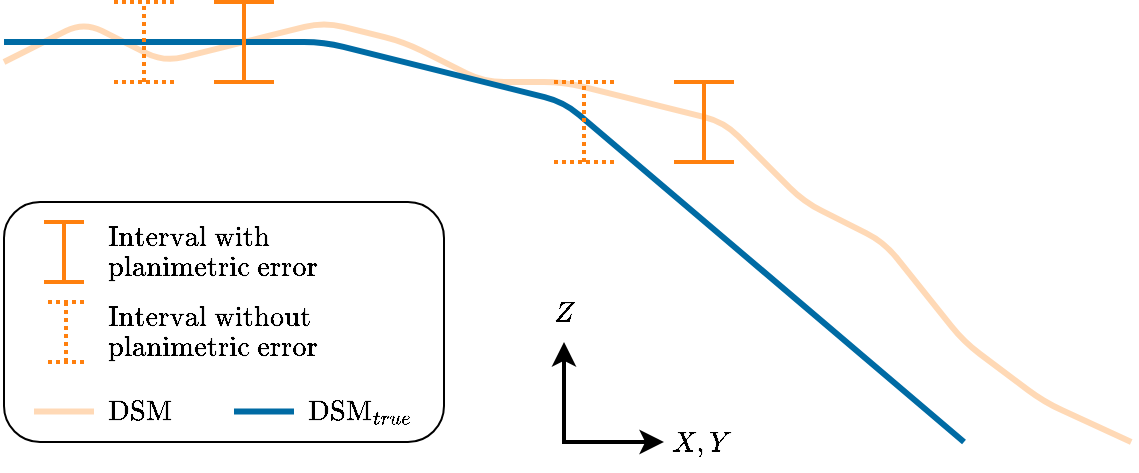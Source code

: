<mxfile version="24.7.16">
  <diagram name="Page-1" id="7TrwjKe65jKtfrho4vfW">
    <mxGraphModel dx="989" dy="537" grid="1" gridSize="10" guides="1" tooltips="1" connect="1" arrows="1" fold="1" page="1" pageScale="1" pageWidth="827" pageHeight="1169" math="1" shadow="0">
      <root>
        <mxCell id="0" />
        <mxCell id="1" parent="0" />
        <mxCell id="IGpf7Io0xq6NjucBDHaO-40" value="" style="rounded=1;whiteSpace=wrap;html=1;" vertex="1" parent="1">
          <mxGeometry x="80" y="200" width="220" height="120" as="geometry" />
        </mxCell>
        <mxCell id="IGpf7Io0xq6NjucBDHaO-2" value="" style="endArrow=none;html=1;rounded=1;strokeColor=#FF800E;strokeWidth=3;curved=0;fillOpacity=50;strokeOpacity=30;" edge="1" parent="1">
          <mxGeometry width="50" height="50" relative="1" as="geometry">
            <mxPoint x="80" y="130" as="sourcePoint" />
            <mxPoint x="643.6" y="320" as="targetPoint" />
            <Array as="points">
              <mxPoint x="120" y="110" />
              <mxPoint x="160" y="130" />
              <mxPoint x="200" y="120" />
              <mxPoint x="240" y="110" />
              <mxPoint x="280" y="120" />
              <mxPoint x="320" y="140" />
              <mxPoint x="360" y="140" />
              <mxPoint x="400" y="150" />
              <mxPoint x="440" y="160" />
              <mxPoint x="480" y="200" />
              <mxPoint x="520" y="220" />
              <mxPoint x="560" y="270" />
              <mxPoint x="600" y="300" />
            </Array>
          </mxGeometry>
        </mxCell>
        <mxCell id="IGpf7Io0xq6NjucBDHaO-1" value="" style="endArrow=none;html=1;rounded=1;strokeColor=#006BA4;strokeWidth=3;curved=0;" edge="1" parent="1">
          <mxGeometry width="50" height="50" relative="1" as="geometry">
            <mxPoint x="80" y="120" as="sourcePoint" />
            <mxPoint x="560" y="320" as="targetPoint" />
            <Array as="points">
              <mxPoint x="240" y="120" />
              <mxPoint x="360" y="150" />
            </Array>
          </mxGeometry>
        </mxCell>
        <mxCell id="IGpf7Io0xq6NjucBDHaO-3" value="" style="endArrow=none;html=1;strokeWidth=2;rounded=0;strokeColor=#FF800E;" edge="1" parent="1">
          <mxGeometry width="50" height="50" relative="1" as="geometry">
            <mxPoint x="200" y="140" as="sourcePoint" />
            <mxPoint x="200" y="100" as="targetPoint" />
          </mxGeometry>
        </mxCell>
        <mxCell id="IGpf7Io0xq6NjucBDHaO-7" value="" style="endArrow=none;html=1;strokeWidth=2;rounded=0;strokeColor=#FF800E;" edge="1" parent="1">
          <mxGeometry width="50" height="50" relative="1" as="geometry">
            <mxPoint x="215" y="140" as="sourcePoint" />
            <mxPoint x="185" y="140" as="targetPoint" />
          </mxGeometry>
        </mxCell>
        <mxCell id="IGpf7Io0xq6NjucBDHaO-8" value="" style="endArrow=none;html=1;strokeWidth=2;rounded=0;strokeColor=#FF800E;" edge="1" parent="1">
          <mxGeometry width="50" height="50" relative="1" as="geometry">
            <mxPoint x="215" y="100" as="sourcePoint" />
            <mxPoint x="185" y="100" as="targetPoint" />
          </mxGeometry>
        </mxCell>
        <mxCell id="IGpf7Io0xq6NjucBDHaO-9" value="" style="endArrow=none;dashed=1;html=1;dashPattern=1 1;strokeWidth=2;rounded=0;strokeColor=#FF800E;" edge="1" parent="1">
          <mxGeometry width="50" height="50" relative="1" as="geometry">
            <mxPoint x="150" y="140" as="sourcePoint" />
            <mxPoint x="150" y="100" as="targetPoint" />
          </mxGeometry>
        </mxCell>
        <mxCell id="IGpf7Io0xq6NjucBDHaO-10" value="" style="endArrow=none;dashed=1;html=1;dashPattern=1 1;strokeWidth=2;rounded=0;strokeColor=#FF800E;" edge="1" parent="1">
          <mxGeometry width="50" height="50" relative="1" as="geometry">
            <mxPoint x="165" y="140" as="sourcePoint" />
            <mxPoint x="135" y="140" as="targetPoint" />
          </mxGeometry>
        </mxCell>
        <mxCell id="IGpf7Io0xq6NjucBDHaO-11" value="" style="endArrow=none;dashed=1;html=1;dashPattern=1 1;strokeWidth=2;rounded=0;strokeColor=#FF800E;" edge="1" parent="1">
          <mxGeometry width="50" height="50" relative="1" as="geometry">
            <mxPoint x="165" y="100" as="sourcePoint" />
            <mxPoint x="135" y="100" as="targetPoint" />
          </mxGeometry>
        </mxCell>
        <mxCell id="IGpf7Io0xq6NjucBDHaO-12" value="" style="endArrow=none;html=1;strokeWidth=2;rounded=0;strokeColor=#FF800E;" edge="1" parent="1">
          <mxGeometry width="50" height="50" relative="1" as="geometry">
            <mxPoint x="430" y="180" as="sourcePoint" />
            <mxPoint x="430" y="140" as="targetPoint" />
          </mxGeometry>
        </mxCell>
        <mxCell id="IGpf7Io0xq6NjucBDHaO-13" value="" style="endArrow=none;html=1;strokeWidth=2;rounded=0;strokeColor=#FF800E;" edge="1" parent="1">
          <mxGeometry width="50" height="50" relative="1" as="geometry">
            <mxPoint x="445" y="180" as="sourcePoint" />
            <mxPoint x="415" y="180" as="targetPoint" />
          </mxGeometry>
        </mxCell>
        <mxCell id="IGpf7Io0xq6NjucBDHaO-14" value="" style="endArrow=none;html=1;strokeWidth=2;rounded=0;strokeColor=#FF800E;" edge="1" parent="1">
          <mxGeometry width="50" height="50" relative="1" as="geometry">
            <mxPoint x="445" y="140" as="sourcePoint" />
            <mxPoint x="415" y="140" as="targetPoint" />
          </mxGeometry>
        </mxCell>
        <mxCell id="IGpf7Io0xq6NjucBDHaO-15" value="" style="endArrow=none;dashed=1;html=1;dashPattern=1 1;strokeWidth=2;rounded=0;strokeColor=#FF800E;" edge="1" parent="1">
          <mxGeometry width="50" height="50" relative="1" as="geometry">
            <mxPoint x="370" y="180" as="sourcePoint" />
            <mxPoint x="370" y="140" as="targetPoint" />
          </mxGeometry>
        </mxCell>
        <mxCell id="IGpf7Io0xq6NjucBDHaO-16" value="" style="endArrow=none;dashed=1;html=1;dashPattern=1 1;strokeWidth=2;rounded=0;strokeColor=#FF800E;" edge="1" parent="1">
          <mxGeometry width="50" height="50" relative="1" as="geometry">
            <mxPoint x="385" y="180" as="sourcePoint" />
            <mxPoint x="355" y="180" as="targetPoint" />
          </mxGeometry>
        </mxCell>
        <mxCell id="IGpf7Io0xq6NjucBDHaO-17" value="" style="endArrow=none;dashed=1;html=1;dashPattern=1 1;strokeWidth=2;rounded=0;strokeColor=#FF800E;" edge="1" parent="1">
          <mxGeometry width="50" height="50" relative="1" as="geometry">
            <mxPoint x="385" y="140" as="sourcePoint" />
            <mxPoint x="355" y="140" as="targetPoint" />
          </mxGeometry>
        </mxCell>
        <mxCell id="IGpf7Io0xq6NjucBDHaO-18" value="" style="endArrow=none;html=1;strokeWidth=2;rounded=0;strokeColor=#FF800E;" edge="1" parent="1">
          <mxGeometry width="50" height="50" relative="1" as="geometry">
            <mxPoint x="120" y="210" as="sourcePoint" />
            <mxPoint x="100" y="210" as="targetPoint" />
          </mxGeometry>
        </mxCell>
        <mxCell id="IGpf7Io0xq6NjucBDHaO-19" value="" style="endArrow=none;html=1;strokeWidth=2;rounded=0;strokeColor=#FF800E;" edge="1" parent="1">
          <mxGeometry width="50" height="50" relative="1" as="geometry">
            <mxPoint x="110" y="240" as="sourcePoint" />
            <mxPoint x="110" y="210" as="targetPoint" />
          </mxGeometry>
        </mxCell>
        <mxCell id="IGpf7Io0xq6NjucBDHaO-20" value="" style="endArrow=none;html=1;strokeWidth=2;rounded=0;strokeColor=#FF800E;" edge="1" parent="1">
          <mxGeometry width="50" height="50" relative="1" as="geometry">
            <mxPoint x="120" y="240" as="sourcePoint" />
            <mxPoint x="100" y="240" as="targetPoint" />
          </mxGeometry>
        </mxCell>
        <mxCell id="IGpf7Io0xq6NjucBDHaO-24" value="" style="endArrow=none;html=1;strokeWidth=2;rounded=0;strokeColor=#FF800E;dashed=1;dashPattern=1 1;" edge="1" parent="1">
          <mxGeometry width="50" height="50" relative="1" as="geometry">
            <mxPoint x="120" y="250" as="sourcePoint" />
            <mxPoint x="100" y="250" as="targetPoint" />
          </mxGeometry>
        </mxCell>
        <mxCell id="IGpf7Io0xq6NjucBDHaO-25" value="" style="endArrow=none;html=1;strokeWidth=2;rounded=0;strokeColor=#FF800E;dashed=1;dashPattern=1 1;" edge="1" parent="1">
          <mxGeometry width="50" height="50" relative="1" as="geometry">
            <mxPoint x="111" y="280" as="sourcePoint" />
            <mxPoint x="111" y="250" as="targetPoint" />
          </mxGeometry>
        </mxCell>
        <mxCell id="IGpf7Io0xq6NjucBDHaO-26" value="" style="endArrow=none;html=1;strokeWidth=2;rounded=0;strokeColor=#FF800E;dashed=1;dashPattern=1 1;" edge="1" parent="1">
          <mxGeometry width="50" height="50" relative="1" as="geometry">
            <mxPoint x="120" y="280" as="sourcePoint" />
            <mxPoint x="100" y="280" as="targetPoint" />
          </mxGeometry>
        </mxCell>
        <mxCell id="IGpf7Io0xq6NjucBDHaO-27" value="" style="endArrow=none;html=1;rounded=1;strokeColor=#FF800E;strokeWidth=3;curved=0;fillOpacity=50;strokeOpacity=30;" edge="1" parent="1">
          <mxGeometry width="50" height="50" relative="1" as="geometry">
            <mxPoint x="95" y="304.76" as="sourcePoint" />
            <mxPoint x="125" y="304.76" as="targetPoint" />
          </mxGeometry>
        </mxCell>
        <mxCell id="IGpf7Io0xq6NjucBDHaO-28" value="" style="endArrow=none;html=1;rounded=1;strokeColor=#006BA4;strokeWidth=3;curved=0;" edge="1" parent="1">
          <mxGeometry width="50" height="50" relative="1" as="geometry">
            <mxPoint x="195" y="304.76" as="sourcePoint" />
            <mxPoint x="225" y="304.76" as="targetPoint" />
          </mxGeometry>
        </mxCell>
        <mxCell id="IGpf7Io0xq6NjucBDHaO-29" value="&lt;div&gt;\(\mathrm{Interval~without}\)&lt;/div&gt;&lt;div&gt;\(\mathrm{planimetric~error}\)&lt;/div&gt;" style="text;html=1;align=left;verticalAlign=middle;whiteSpace=wrap;rounded=0;" vertex="1" parent="1">
          <mxGeometry x="130" y="250" width="110" height="30" as="geometry" />
        </mxCell>
        <mxCell id="IGpf7Io0xq6NjucBDHaO-30" value="&lt;div&gt;\(\mathrm{Interval~with}\)&lt;/div&gt;&lt;div&gt;\(\mathrm{planimetric~error}\)&lt;/div&gt;" style="text;html=1;align=left;verticalAlign=middle;whiteSpace=wrap;rounded=0;" vertex="1" parent="1">
          <mxGeometry x="130" y="210" width="110" height="30" as="geometry" />
        </mxCell>
        <mxCell id="IGpf7Io0xq6NjucBDHaO-32" value="&lt;div&gt;\(\mathrm{DSM}\)&lt;/div&gt;" style="text;html=1;align=left;verticalAlign=middle;whiteSpace=wrap;rounded=0;" vertex="1" parent="1">
          <mxGeometry x="130" y="290" width="75" height="30" as="geometry" />
        </mxCell>
        <mxCell id="IGpf7Io0xq6NjucBDHaO-33" value="&lt;div align=&quot;center&quot;&gt;\(X,Y\)&lt;/div&gt;" style="text;html=1;align=center;verticalAlign=middle;whiteSpace=wrap;rounded=0;" vertex="1" parent="1">
          <mxGeometry x="413" y="315" width="31" height="10" as="geometry" />
        </mxCell>
        <mxCell id="IGpf7Io0xq6NjucBDHaO-36" value="" style="endArrow=classic;html=1;rounded=0;strokeWidth=2;" edge="1" parent="1">
          <mxGeometry width="50" height="50" relative="1" as="geometry">
            <mxPoint x="360" y="320" as="sourcePoint" />
            <mxPoint x="410" y="320" as="targetPoint" />
          </mxGeometry>
        </mxCell>
        <mxCell id="IGpf7Io0xq6NjucBDHaO-37" value="" style="endArrow=classic;html=1;rounded=0;strokeWidth=2;" edge="1" parent="1">
          <mxGeometry width="50" height="50" relative="1" as="geometry">
            <mxPoint x="360" y="321" as="sourcePoint" />
            <mxPoint x="360" y="270" as="targetPoint" />
          </mxGeometry>
        </mxCell>
        <mxCell id="IGpf7Io0xq6NjucBDHaO-38" value="&lt;div&gt;\(\mathrm{DSM}_{true}\)&lt;/div&gt;" style="text;html=1;align=left;verticalAlign=middle;whiteSpace=wrap;rounded=0;" vertex="1" parent="1">
          <mxGeometry x="230" y="295" width="60" height="20" as="geometry" />
        </mxCell>
        <mxCell id="IGpf7Io0xq6NjucBDHaO-39" value="&lt;div align=&quot;center&quot;&gt;\(Z\)&lt;/div&gt;" style="text;html=1;align=center;verticalAlign=middle;whiteSpace=wrap;rounded=0;" vertex="1" parent="1">
          <mxGeometry x="345" y="240" width="31" height="30" as="geometry" />
        </mxCell>
      </root>
    </mxGraphModel>
  </diagram>
</mxfile>
